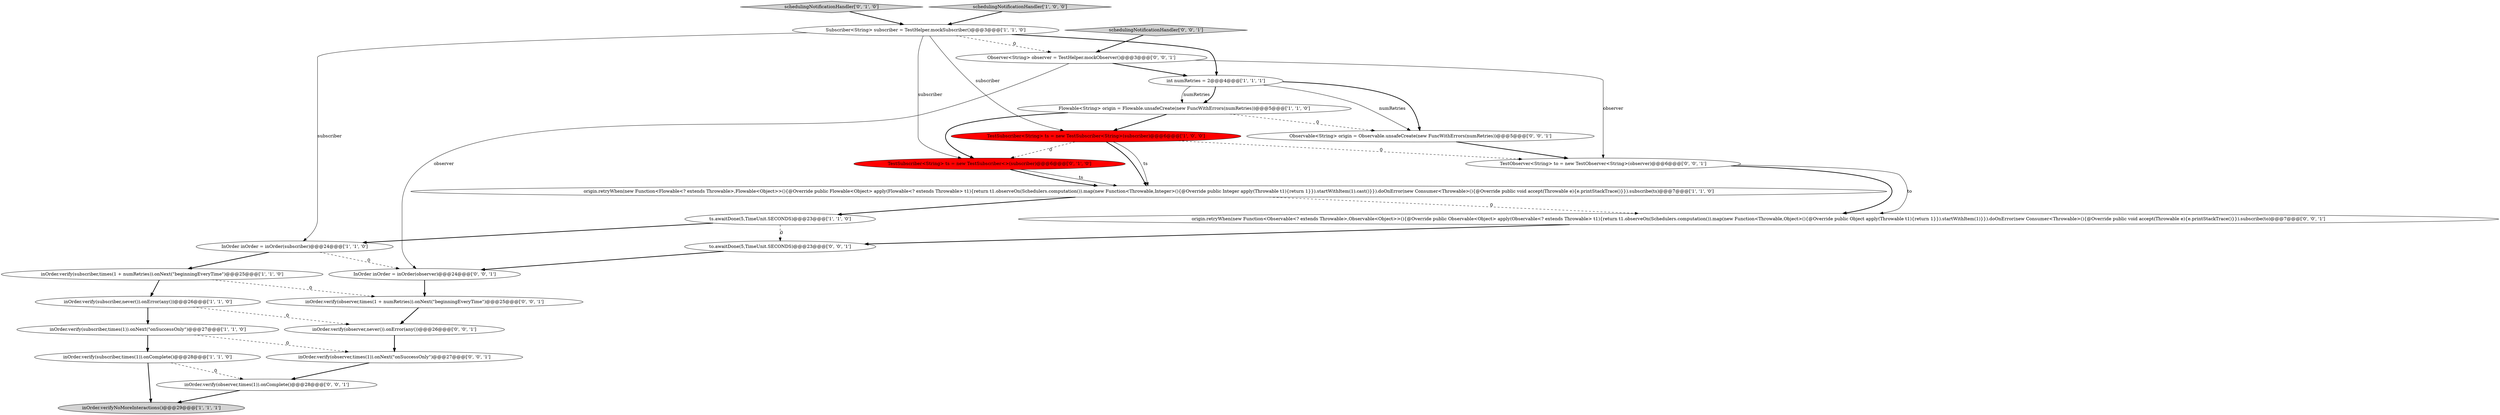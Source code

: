 digraph {
20 [style = filled, label = "inOrder.verify(observer,times(1)).onNext(\"onSuccessOnly\")@@@27@@@['0', '0', '1']", fillcolor = white, shape = ellipse image = "AAA0AAABBB3BBB"];
25 [style = filled, label = "schedulingNotificationHandler['0', '0', '1']", fillcolor = lightgray, shape = diamond image = "AAA0AAABBB3BBB"];
19 [style = filled, label = "Observer<String> observer = TestHelper.mockObserver()@@@3@@@['0', '0', '1']", fillcolor = white, shape = ellipse image = "AAA0AAABBB3BBB"];
1 [style = filled, label = "Flowable<String> origin = Flowable.unsafeCreate(new FuncWithErrors(numRetries))@@@5@@@['1', '1', '0']", fillcolor = white, shape = ellipse image = "AAA0AAABBB1BBB"];
14 [style = filled, label = "TestSubscriber<String> ts = new TestSubscriber<>(subscriber)@@@6@@@['0', '1', '0']", fillcolor = red, shape = ellipse image = "AAA1AAABBB2BBB"];
6 [style = filled, label = "ts.awaitDone(5,TimeUnit.SECONDS)@@@23@@@['1', '1', '0']", fillcolor = white, shape = ellipse image = "AAA0AAABBB1BBB"];
2 [style = filled, label = "InOrder inOrder = inOrder(subscriber)@@@24@@@['1', '1', '0']", fillcolor = white, shape = ellipse image = "AAA0AAABBB1BBB"];
11 [style = filled, label = "int numRetries = 2@@@4@@@['1', '1', '1']", fillcolor = white, shape = ellipse image = "AAA0AAABBB1BBB"];
4 [style = filled, label = "TestSubscriber<String> ts = new TestSubscriber<String>(subscriber)@@@6@@@['1', '0', '0']", fillcolor = red, shape = ellipse image = "AAA1AAABBB1BBB"];
10 [style = filled, label = "inOrder.verifyNoMoreInteractions()@@@29@@@['1', '1', '1']", fillcolor = lightgray, shape = ellipse image = "AAA0AAABBB1BBB"];
16 [style = filled, label = "origin.retryWhen(new Function<Observable<? extends Throwable>,Observable<Object>>(){@Override public Observable<Object> apply(Observable<? extends Throwable> t1){return t1.observeOn(Schedulers.computation()).map(new Function<Throwable,Object>(){@Override public Object apply(Throwable t1){return 1}}).startWithItem(1)}}).doOnError(new Consumer<Throwable>(){@Override public void accept(Throwable e){e.printStackTrace()}}).subscribe(to)@@@7@@@['0', '0', '1']", fillcolor = white, shape = ellipse image = "AAA0AAABBB3BBB"];
17 [style = filled, label = "TestObserver<String> to = new TestObserver<String>(observer)@@@6@@@['0', '0', '1']", fillcolor = white, shape = ellipse image = "AAA0AAABBB3BBB"];
15 [style = filled, label = "inOrder.verify(observer,times(1)).onComplete()@@@28@@@['0', '0', '1']", fillcolor = white, shape = ellipse image = "AAA0AAABBB3BBB"];
7 [style = filled, label = "inOrder.verify(subscriber,times(1 + numRetries)).onNext(\"beginningEveryTime\")@@@25@@@['1', '1', '0']", fillcolor = white, shape = ellipse image = "AAA0AAABBB1BBB"];
8 [style = filled, label = "inOrder.verify(subscriber,times(1)).onNext(\"onSuccessOnly\")@@@27@@@['1', '1', '0']", fillcolor = white, shape = ellipse image = "AAA0AAABBB1BBB"];
18 [style = filled, label = "Observable<String> origin = Observable.unsafeCreate(new FuncWithErrors(numRetries))@@@5@@@['0', '0', '1']", fillcolor = white, shape = ellipse image = "AAA0AAABBB3BBB"];
0 [style = filled, label = "origin.retryWhen(new Function<Flowable<? extends Throwable>,Flowable<Object>>(){@Override public Flowable<Object> apply(Flowable<? extends Throwable> t1){return t1.observeOn(Schedulers.computation()).map(new Function<Throwable,Integer>(){@Override public Integer apply(Throwable t1){return 1}}).startWithItem(1).cast()}}).doOnError(new Consumer<Throwable>(){@Override public void accept(Throwable e){e.printStackTrace()}}).subscribe(ts)@@@7@@@['1', '1', '0']", fillcolor = white, shape = ellipse image = "AAA0AAABBB1BBB"];
24 [style = filled, label = "InOrder inOrder = inOrder(observer)@@@24@@@['0', '0', '1']", fillcolor = white, shape = ellipse image = "AAA0AAABBB3BBB"];
12 [style = filled, label = "inOrder.verify(subscriber,times(1)).onComplete()@@@28@@@['1', '1', '0']", fillcolor = white, shape = ellipse image = "AAA0AAABBB1BBB"];
21 [style = filled, label = "to.awaitDone(5,TimeUnit.SECONDS)@@@23@@@['0', '0', '1']", fillcolor = white, shape = ellipse image = "AAA0AAABBB3BBB"];
13 [style = filled, label = "schedulingNotificationHandler['0', '1', '0']", fillcolor = lightgray, shape = diamond image = "AAA0AAABBB2BBB"];
5 [style = filled, label = "schedulingNotificationHandler['1', '0', '0']", fillcolor = lightgray, shape = diamond image = "AAA0AAABBB1BBB"];
9 [style = filled, label = "inOrder.verify(subscriber,never()).onError(any())@@@26@@@['1', '1', '0']", fillcolor = white, shape = ellipse image = "AAA0AAABBB1BBB"];
3 [style = filled, label = "Subscriber<String> subscriber = TestHelper.mockSubscriber()@@@3@@@['1', '1', '0']", fillcolor = white, shape = ellipse image = "AAA0AAABBB1BBB"];
23 [style = filled, label = "inOrder.verify(observer,never()).onError(any())@@@26@@@['0', '0', '1']", fillcolor = white, shape = ellipse image = "AAA0AAABBB3BBB"];
22 [style = filled, label = "inOrder.verify(observer,times(1 + numRetries)).onNext(\"beginningEveryTime\")@@@25@@@['0', '0', '1']", fillcolor = white, shape = ellipse image = "AAA0AAABBB3BBB"];
5->3 [style = bold, label=""];
14->0 [style = solid, label="ts"];
6->21 [style = dashed, label="0"];
1->4 [style = bold, label=""];
23->20 [style = bold, label=""];
15->10 [style = bold, label=""];
4->17 [style = dashed, label="0"];
11->1 [style = bold, label=""];
0->6 [style = bold, label=""];
11->18 [style = solid, label="numRetries"];
0->16 [style = dashed, label="0"];
3->11 [style = bold, label=""];
8->20 [style = dashed, label="0"];
18->17 [style = bold, label=""];
19->11 [style = bold, label=""];
21->24 [style = bold, label=""];
3->2 [style = solid, label="subscriber"];
1->18 [style = dashed, label="0"];
9->8 [style = bold, label=""];
24->22 [style = bold, label=""];
22->23 [style = bold, label=""];
9->23 [style = dashed, label="0"];
17->16 [style = solid, label="to"];
11->18 [style = bold, label=""];
4->0 [style = bold, label=""];
3->19 [style = dashed, label="0"];
6->2 [style = bold, label=""];
3->4 [style = solid, label="subscriber"];
7->9 [style = bold, label=""];
4->0 [style = solid, label="ts"];
19->24 [style = solid, label="observer"];
12->10 [style = bold, label=""];
14->0 [style = bold, label=""];
13->3 [style = bold, label=""];
11->1 [style = solid, label="numRetries"];
19->17 [style = solid, label="observer"];
16->21 [style = bold, label=""];
3->14 [style = solid, label="subscriber"];
25->19 [style = bold, label=""];
12->15 [style = dashed, label="0"];
1->14 [style = bold, label=""];
4->14 [style = dashed, label="0"];
2->7 [style = bold, label=""];
2->24 [style = dashed, label="0"];
20->15 [style = bold, label=""];
7->22 [style = dashed, label="0"];
8->12 [style = bold, label=""];
17->16 [style = bold, label=""];
}
